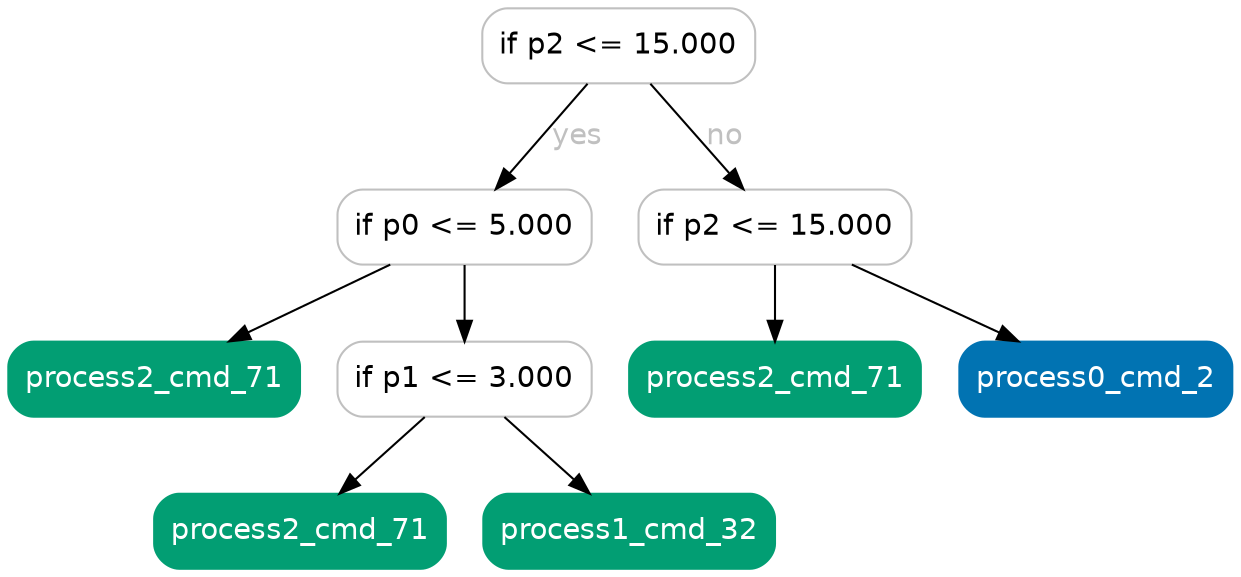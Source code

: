 digraph Tree {
	graph [bb="0,0,587.5,269"];
	node [color=gray,
		fillcolor=white,
		fontname=helvetica,
		label="\N",
		shape=box,
		style="filled, rounded"
	];
	edge [fontname=helvetica];
	0	[height=0.5,
		label="if p2 <= 15.000",
		pos="293,251",
		width=1.8194];
	1	[height=0.5,
		label="if p0 <= 5.000",
		pos="219,164",
		width=1.6944];
	0 -> 1	[fontcolor=gray,
		label=yes,
		lp="273.5,207.5",
		pos="e,233.95,182.18 278.02,232.8 267.29,220.47 252.67,203.68 240.67,189.89"];
	6	[height=0.5,
		label="if p2 <= 15.000",
		pos="368,164",
		width=1.8194];
	0 -> 6	[fontcolor=gray,
		label=no,
		lp="344,207.5",
		pos="e,352.85,182.18 308.18,232.8 319.05,220.47 333.87,203.68 346.04,189.89"];
	2	[color="#029e73",
		fillcolor="#029e73",
		fontcolor=white,
		height=0.5,
		label=process2_cmd_71,
		pos="70,91",
		width=1.9444];
	1 -> 2	[fontcolor=gray,
		pos="e,105.91,109.11 183.31,145.99 162.82,136.23 136.9,123.88 115.02,113.45"];
	3	[height=0.5,
		label="if p1 <= 3.000",
		pos="219,91",
		width=1.6944];
	1 -> 3	[fontcolor=gray,
		pos="e,219,109.03 219,145.81 219,137.79 219,128.05 219,119.07"];
	4	[color="#029e73",
		fillcolor="#029e73",
		fontcolor=white,
		height=0.5,
		label=process2_cmd_71,
		pos="140,18",
		width=1.9444];
	3 -> 4	[fontcolor=gray,
		pos="e,158.95,36.029 199.88,72.813 189.88,63.83 177.49,52.693 166.58,42.886"];
	5	[color="#029e73",
		fillcolor="#029e73",
		fontcolor=white,
		height=0.5,
		label=process1_cmd_32,
		pos="298,18",
		width=1.9444];
	3 -> 5	[fontcolor=gray,
		pos="e,279.05,36.029 238.12,72.813 248.12,63.83 260.51,52.693 271.42,42.886"];
	7	[color="#029e73",
		fillcolor="#029e73",
		fontcolor=white,
		height=0.5,
		label=process2_cmd_71,
		pos="368,91",
		width=1.9444];
	6 -> 7	[fontcolor=gray,
		pos="e,368,109.03 368,145.81 368,137.79 368,128.05 368,119.07"];
	8	[color="#0173b2",
		fillcolor="#0173b2",
		fontcolor=white,
		height=0.5,
		label=process0_cmd_2,
		pos="522,91",
		width=1.8194];
	6 -> 8	[fontcolor=gray,
		pos="e,484.88,109.11 404.89,145.99 426.16,136.19 453.1,123.77 475.78,113.31"];
}
